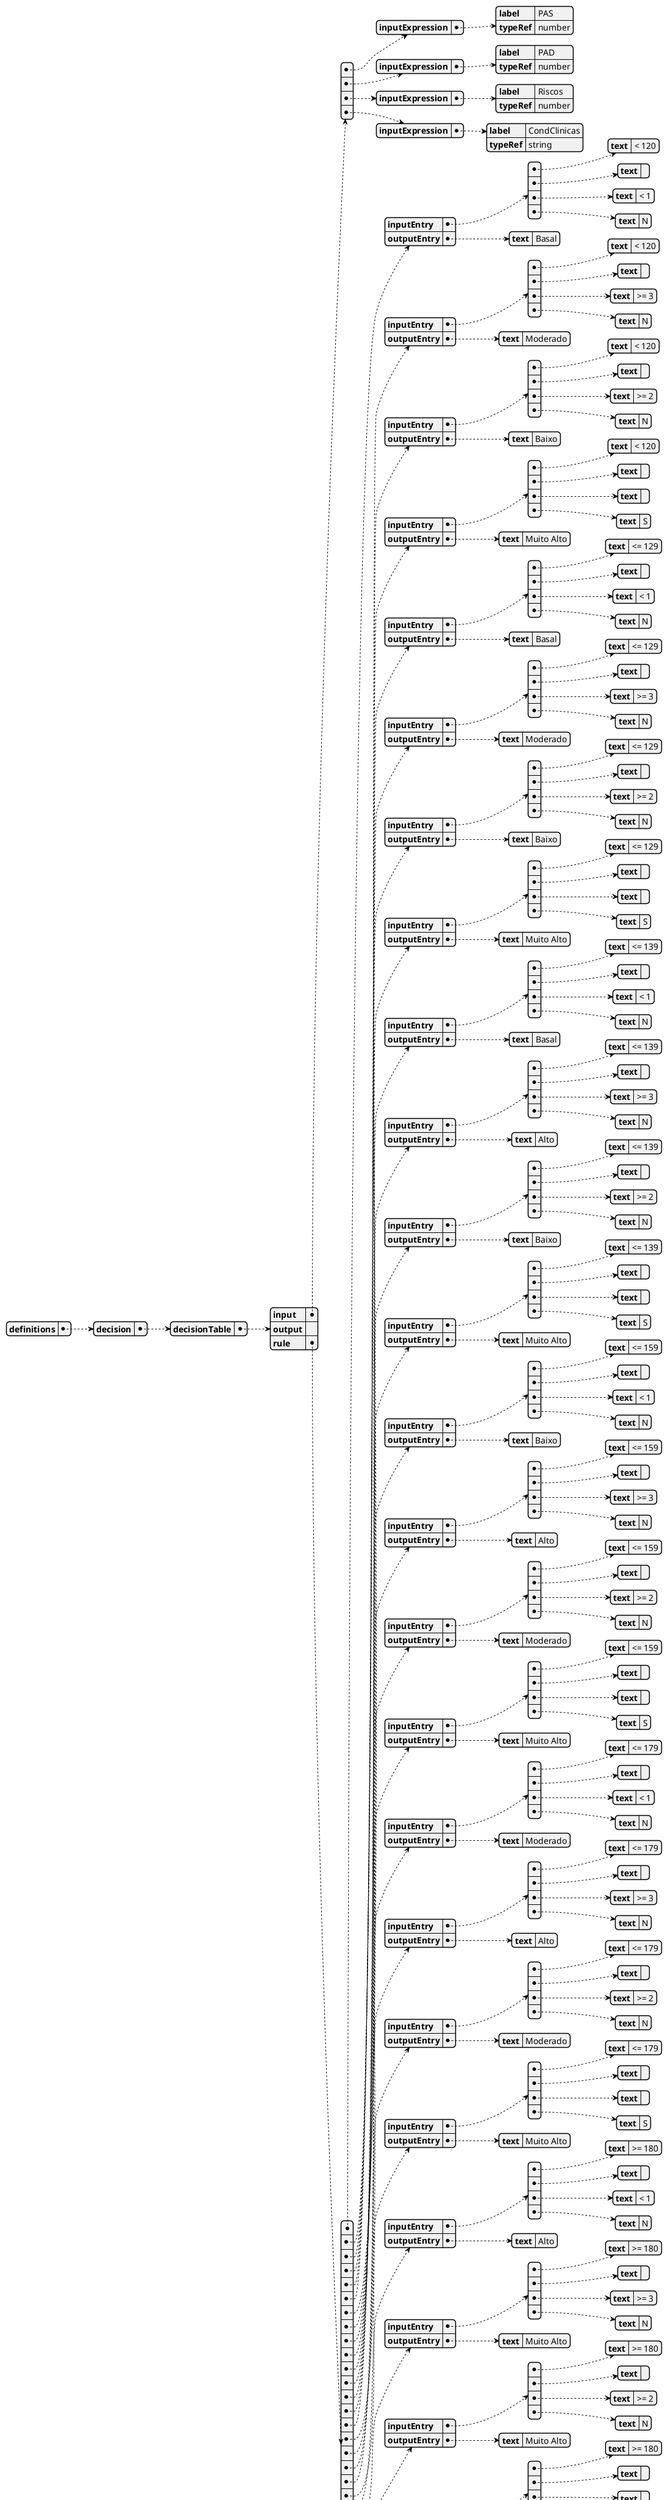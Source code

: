 @startjson
{
    "definitions": {
        "decision": {
            "decisionTable": {
                "input": [
                    {
                        "inputExpression": {
                            "label": "PAS",
                            "typeRef": "number"
                        }
                    },
                    {
                        "inputExpression": {
                            "label": "PAD",
                            "typeRef": "number"
                        }
                    },
                    {
                        "inputExpression": {
                            "label": "Riscos",
                            "typeRef": "number"
                        }
                    },
                    {
                        "inputExpression": {
                            "label": "CondClinicas",
                            "typeRef": "string"
                        }
                    }
                ],
                "output": "",
                "rule": [
                    {
                        "inputEntry": [
                            {
                                "text": "< 120"
                            },
                            {
                                "text": ""
                            },
                            {
                                "text": "< 1"
                            },
                            {
                                "text": "N"
                            }
                        ],
                        "outputEntry": {
                            "text": "Basal"
                        }
                    },
                    {
                        "inputEntry": [
                            {
                                "text": "< 120"
                            },
                            {
                                "text": ""
                            },
                            {
                                "text": ">= 3"
                            },
                            {
                                "text": "N"
                            }
                        ],
                        "outputEntry": {
                            "text": "Moderado"
                        }
                    },
                    {
                        "inputEntry": [
                            {
                                "text": "< 120"
                            },
                            {
                                "text": ""
                            },
                            {
                                "text": ">= 2"
                            },
                            {
                                "text": "N"
                            }
                        ],
                        "outputEntry": {
                            "text": "Baixo"
                        }
                    },
                    {
                        "inputEntry": [
                            {
                                "text": "< 120"
                            },
                            {
                                "text": ""
                            },
                            {
                                "text": ""
                            },
                            {
                                "text": "S"
                            }
                        ],
                        "outputEntry": {
                            "text": "Muito Alto"
                        }
                    },
                    {
                        "inputEntry": [
                            {
                                "text": "<= 129"
                            },
                            {
                                "text": ""
                            },
                            {
                                "text": "< 1"
                            },
                            {
                                "text": "N"
                            }
                        ],
                        "outputEntry": {
                            "text": "Basal"
                        }
                    },
                    {
                        "inputEntry": [
                            {
                                "text": "<= 129"
                            },
                            {
                                "text": ""
                            },
                            {
                                "text": ">= 3"
                            },
                            {
                                "text": "N"
                            }
                        ],
                        "outputEntry": {
                            "text": "Moderado"
                        }
                    },
                    {
                        "inputEntry": [
                            {
                                "text": "<= 129"
                            },
                            {
                                "text": ""
                            },
                            {
                                "text": ">= 2"
                            },
                            {
                                "text": "N"
                            }
                        ],
                        "outputEntry": {
                            "text": "Baixo"
                        }
                    },
                    {
                        "inputEntry": [
                            {
                                "text": "<= 129"
                            },
                            {
                                "text": ""
                            },
                            {
                                "text": ""
                            },
                            {
                                "text": "S"
                            }
                        ],
                        "outputEntry": {
                            "text": "Muito Alto"
                        }
                    },
                    {
                        "inputEntry": [
                            {
                                "text": "<= 139"
                            },
                            {
                                "text": ""
                            },
                            {
                                "text": "< 1"
                            },
                            {
                                "text": "N"
                            }
                        ],
                        "outputEntry": {
                            "text": "Basal"
                        }
                    },
                    {
                        "inputEntry": [
                            {
                                "text": "<= 139"
                            },
                            {
                                "text": ""
                            },
                            {
                                "text": ">= 3"
                            },
                            {
                                "text": "N"
                            }
                        ],
                        "outputEntry": {
                            "text": "Alto"
                        }
                    },
                    {
                        "inputEntry": [
                            {
                                "text": "<= 139"
                            },
                            {
                                "text": ""
                            },
                            {
                                "text": ">= 2"
                            },
                            {
                                "text": "N"
                            }
                        ],
                        "outputEntry": {
                            "text": "Baixo"
                        }
                    },
                    {
                        "inputEntry": [
                            {
                                "text": "<= 139"
                            },
                            {
                                "text": ""
                            },
                            {
                                "text": ""
                            },
                            {
                                "text": "S"
                            }
                        ],
                        "outputEntry": {
                            "text": "Muito Alto"
                        }
                    },
                    {
                        "inputEntry": [
                            {
                                "text": "<= 159"
                            },
                            {
                                "text": ""
                            },
                            {
                                "text": "< 1"
                            },
                            {
                                "text": "N"
                            }
                        ],
                        "outputEntry": {
                            "text": "Baixo"
                        }
                    },
                    {
                        "inputEntry": [
                            {
                                "text": "<= 159"
                            },
                            {
                                "text": ""
                            },
                            {
                                "text": ">= 3"
                            },
                            {
                                "text": "N"
                            }
                        ],
                        "outputEntry": {
                            "text": "Alto"
                        }
                    },
                    {
                        "inputEntry": [
                            {
                                "text": "<= 159"
                            },
                            {
                                "text": ""
                            },
                            {
                                "text": ">= 2"
                            },
                            {
                                "text": "N"
                            }
                        ],
                        "outputEntry": {
                            "text": "Moderado"
                        }
                    },
                    {
                        "inputEntry": [
                            {
                                "text": "<= 159"
                            },
                            {
                                "text": ""
                            },
                            {
                                "text": ""
                            },
                            {
                                "text": "S"
                            }
                        ],
                        "outputEntry": {
                            "text": "Muito Alto"
                        }
                    },
                    {
                        "inputEntry": [
                            {
                                "text": "<= 179"
                            },
                            {
                                "text": ""
                            },
                            {
                                "text": "< 1"
                            },
                            {
                                "text": "N"
                            }
                        ],
                        "outputEntry": {
                            "text": "Moderado"
                        }
                    },
                    {
                        "inputEntry": [
                            {
                                "text": "<= 179"
                            },
                            {
                                "text": ""
                            },
                            {
                                "text": ">= 3"
                            },
                            {
                                "text": "N"
                            }
                        ],
                        "outputEntry": {
                            "text": "Alto"
                        }
                    },
                    {
                        "inputEntry": [
                            {
                                "text": "<= 179"
                            },
                            {
                                "text": ""
                            },
                            {
                                "text": ">= 2"
                            },
                            {
                                "text": "N"
                            }
                        ],
                        "outputEntry": {
                            "text": "Moderado"
                        }
                    },
                    {
                        "inputEntry": [
                            {
                                "text": "<= 179"
                            },
                            {
                                "text": ""
                            },
                            {
                                "text": ""
                            },
                            {
                                "text": "S"
                            }
                        ],
                        "outputEntry": {
                            "text": "Muito Alto"
                        }
                    },
                    {
                        "inputEntry": [
                            {
                                "text": ">= 180"
                            },
                            {
                                "text": ""
                            },
                            {
                                "text": "< 1"
                            },
                            {
                                "text": "N"
                            }
                        ],
                        "outputEntry": {
                            "text": "Alto"
                        }
                    },
                    {
                        "inputEntry": [
                            {
                                "text": ">= 180"
                            },
                            {
                                "text": ""
                            },
                            {
                                "text": ">= 3"
                            },
                            {
                                "text": "N"
                            }
                        ],
                        "outputEntry": {
                            "text": "Muito Alto"
                        }
                    },
                    {
                        "inputEntry": [
                            {
                                "text": ">= 180"
                            },
                            {
                                "text": ""
                            },
                            {
                                "text": ">= 2"
                            },
                            {
                                "text": "N"
                            }
                        ],
                        "outputEntry": {
                            "text": "Muito Alto"
                        }
                    },
                    {
                        "inputEntry": [
                            {
                                "text": ">= 180"
                            },
                            {
                                "text": ""
                            },
                            {
                                "text": ""
                            },
                            {
                                "text": "S"
                            }
                        ],
                        "outputEntry": {
                            "text": "Muito Alto"
                        }
                    },
                    {
                        "inputEntry": [
                            {
                                "text": ""
                            },
                            {
                                "text": "< 80"
                            },
                            {
                                "text": "< 1"
                            },
                            {
                                "text": "N"
                            }
                        ],
                        "outputEntry": {
                            "text": "Basal"
                        }
                    },
                    {
                        "inputEntry": [
                            {
                                "text": ""
                            },
                            {
                                "text": "< 80"
                            },
                            {
                                "text": ">= 3"
                            },
                            {
                                "text": "N"
                            }
                        ],
                        "outputEntry": {
                            "text": "Moderado"
                        }
                    },
                    {
                        "inputEntry": [
                            {
                                "text": ""
                            },
                            {
                                "text": "< 80"
                            },
                            {
                                "text": ">= 2"
                            },
                            {
                                "text": "N"
                            }
                        ],
                        "outputEntry": {
                            "text": "Baixo"
                        }
                    },
                    {
                        "inputEntry": [
                            {
                                "text": ""
                            },
                            {
                                "text": "< 80"
                            },
                            {
                                "text": ""
                            },
                            {
                                "text": "S"
                            }
                        ],
                        "outputEntry": {
                            "text": "Muito Alto"
                        }
                    },
                    {
                        "inputEntry": [
                            {
                                "text": ""
                            },
                            {
                                "text": "<= 84"
                            },
                            {
                                "text": "< 1"
                            },
                            {
                                "text": "N"
                            }
                        ],
                        "outputEntry": {
                            "text": "Basal"
                        }
                    },
                    {
                        "inputEntry": [
                            {
                                "text": ""
                            },
                            {
                                "text": "<= 84"
                            },
                            {
                                "text": ">= 3"
                            },
                            {
                                "text": "N"
                            }
                        ],
                        "outputEntry": {
                            "text": "Moderado"
                        }
                    },
                    {
                        "inputEntry": [
                            {
                                "text": ""
                            },
                            {
                                "text": "<= 84"
                            },
                            {
                                "text": ">= 2"
                            },
                            {
                                "text": "N"
                            }
                        ],
                        "outputEntry": {
                            "text": "Baixo"
                        }
                    },
                    {
                        "inputEntry": [
                            {
                                "text": ""
                            },
                            {
                                "text": "<= 84"
                            },
                            {
                                "text": ""
                            },
                            {
                                "text": "S"
                            }
                        ],
                        "outputEntry": {
                            "text": "Muito Alto"
                        }
                    },
                    {
                        "inputEntry": [
                            {
                                "text": ""
                            },
                            {
                                "text": "<= 89"
                            },
                            {
                                "text": "< 1"
                            },
                            {
                                "text": "N"
                            }
                        ],
                        "outputEntry": {
                            "text": "Basal"
                        }
                    },
                    {
                        "inputEntry": [
                            {
                                "text": ""
                            },
                            {
                                "text": "<= 89"
                            },
                            {
                                "text": ">= 3"
                            },
                            {
                                "text": "N"
                            }
                        ],
                        "outputEntry": {
                            "text": "Alto"
                        }
                    },
                    {
                        "inputEntry": [
                            {
                                "text": ""
                            },
                            {
                                "text": "<= 89"
                            },
                            {
                                "text": ">= 2"
                            },
                            {
                                "text": "N"
                            }
                        ],
                        "outputEntry": {
                            "text": "Baixo"
                        }
                    },
                    {
                        "inputEntry": [
                            {
                                "text": ""
                            },
                            {
                                "text": "<= 89"
                            },
                            {
                                "text": ""
                            },
                            {
                                "text": "S"
                            }
                        ],
                        "outputEntry": {
                            "text": "Muito Alto"
                        }
                    },
                    {
                        "inputEntry": [
                            {
                                "text": ""
                            },
                            {
                                "text": "<= 99"
                            },
                            {
                                "text": "< 1"
                            },
                            {
                                "text": "N"
                            }
                        ],
                        "outputEntry": {
                            "text": "Baixo"
                        }
                    },
                    {
                        "inputEntry": [
                            {
                                "text": ""
                            },
                            {
                                "text": "<= 99"
                            },
                            {
                                "text": ">= 3"
                            },
                            {
                                "text": "N"
                            }
                        ],
                        "outputEntry": {
                            "text": "Alto"
                        }
                    },
                    {
                        "inputEntry": [
                            {
                                "text": ""
                            },
                            {
                                "text": "<= 99"
                            },
                            {
                                "text": ">= 2"
                            },
                            {
                                "text": "N"
                            }
                        ],
                        "outputEntry": {
                            "text": "Moderado"
                        }
                    },
                    {
                        "inputEntry": [
                            {
                                "text": ""
                            },
                            {
                                "text": "<= 99"
                            },
                            {
                                "text": ""
                            },
                            {
                                "text": "S"
                            }
                        ],
                        "outputEntry": {
                            "text": "Muito Alto"
                        }
                    },
                    {
                        "inputEntry": [
                            {
                                "text": ""
                            },
                            {
                                "text": "<= 109"
                            },
                            {
                                "text": "< 1"
                            },
                            {
                                "text": "N"
                            }
                        ],
                        "outputEntry": {
                            "text": "Moderado"
                        }
                    },
                    {
                        "inputEntry": [
                            {
                                "text": ""
                            },
                            {
                                "text": "<= 109"
                            },
                            {
                                "text": ">= 3"
                            },
                            {
                                "text": "N"
                            }
                        ],
                        "outputEntry": {
                            "text": "Alto"
                        }
                    },
                    {
                        "inputEntry": [
                            {
                                "text": ""
                            },
                            {
                                "text": "<= 109"
                            },
                            {
                                "text": ">= 2"
                            },
                            {
                                "text": "N"
                            }
                        ],
                        "outputEntry": {
                            "text": "Moderado"
                        }
                    },
                    {
                        "inputEntry": [
                            {
                                "text": ""
                            },
                            {
                                "text": "<= 109"
                            },
                            {
                                "text": ""
                            },
                            {
                                "text": "S"
                            }
                        ],
                        "outputEntry": {
                            "text": "Muito Alto"
                        }
                    },
                    {
                        "inputEntry": [
                            {
                                "text": ""
                            },
                            {
                                "text": ">= 110"
                            },
                            {
                                "text": "< 1"
                            },
                            {
                                "text": "N"
                            }
                        ],
                        "outputEntry": {
                            "text": "Alto"
                        }
                    },
                    {
                        "inputEntry": [
                            {
                                "text": ""
                            },
                            {
                                "text": ">= 110"
                            },
                            {
                                "text": ">= 3"
                            },
                            {
                                "text": "N"
                            }
                        ],
                        "outputEntry": {
                            "text": "Muito Alto"
                        }
                    },
                    {
                        "inputEntry": [
                            {
                                "text": ""
                            },
                            {
                                "text": ">= 110"
                            },
                            {
                                "text": ">= 2"
                            },
                            {
                                "text": "N"
                            }
                        ],
                        "outputEntry": {
                            "text": "Muito Alto"
                        }
                    },
                    {
                        "inputEntry": [
                            {
                                "text": ""
                            },
                            {
                                "text": ">= 110"
                            },
                            {
                                "text": ""
                            },
                            {
                                "text": "S"
                            }
                        ],
                        "outputEntry": {
                            "text": "Muito Alto"
                        }
                    },
                    {
                        "inputEntry": [
                            {
                                "text": ""
                            },
                            {
                                "text": ""
                            },
                            {
                                "text": ""
                            },
                            {
                                "text": ""
                            }
                        ],
                        "outputEntry": {
                            "text": "N/D"
                        }
                    }
                ]
            }
        }
    }
}
@endjson